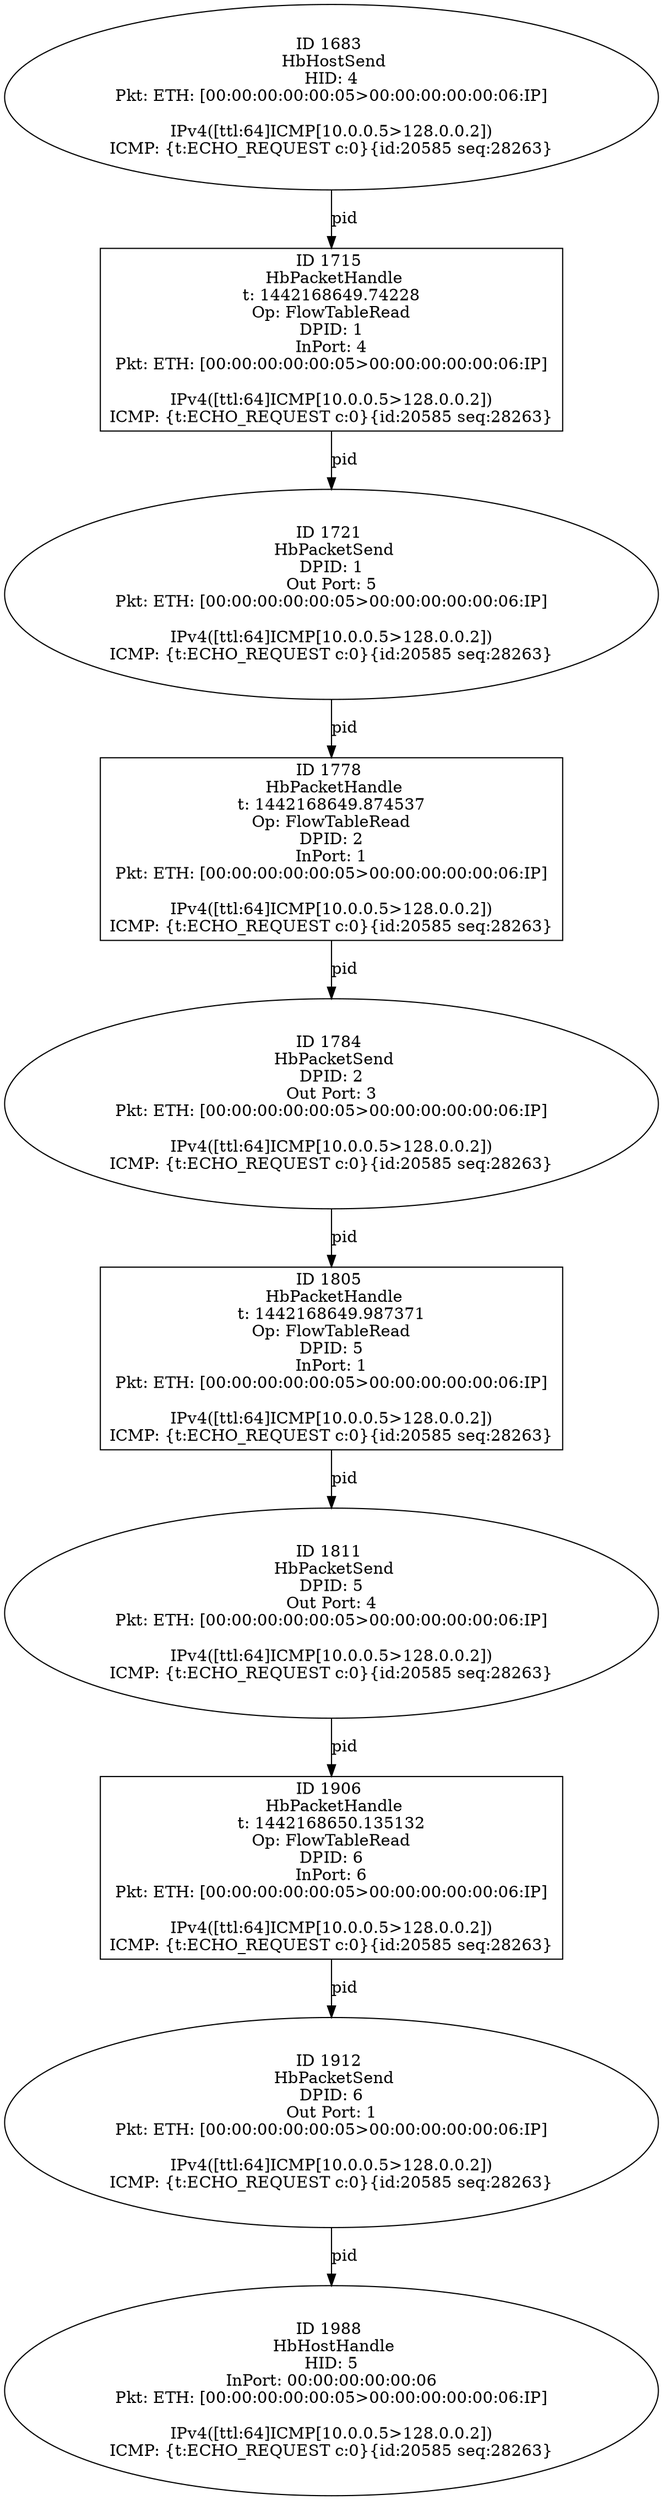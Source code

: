 strict digraph G {
1988 [shape=oval, event=<hb_events.HbHostHandle object at 0x10a9ac650>, label="ID 1988 
 HbHostHandle
HID: 5
InPort: 00:00:00:00:00:06
Pkt: ETH: [00:00:00:00:00:05>00:00:00:00:00:06:IP]

IPv4([ttl:64]ICMP[10.0.0.5>128.0.0.2])
ICMP: {t:ECHO_REQUEST c:0}{id:20585 seq:28263}"];
1805 [shape=box, event=<hb_events.HbPacketHandle object at 0x10a78bd90>, label="ID 1805 
 HbPacketHandle
t: 1442168649.987371
Op: FlowTableRead
DPID: 5
InPort: 1
Pkt: ETH: [00:00:00:00:00:05>00:00:00:00:00:06:IP]

IPv4([ttl:64]ICMP[10.0.0.5>128.0.0.2])
ICMP: {t:ECHO_REQUEST c:0}{id:20585 seq:28263}"];
1784 [shape=oval, event=<hb_events.HbPacketSend object at 0x10a7789d0>, label="ID 1784 
 HbPacketSend
DPID: 2
Out Port: 3
Pkt: ETH: [00:00:00:00:00:05>00:00:00:00:00:06:IP]

IPv4([ttl:64]ICMP[10.0.0.5>128.0.0.2])
ICMP: {t:ECHO_REQUEST c:0}{id:20585 seq:28263}"];
1778 [shape=box, event=<hb_events.HbPacketHandle object at 0x10a76b710>, label="ID 1778 
 HbPacketHandle
t: 1442168649.874537
Op: FlowTableRead
DPID: 2
InPort: 1
Pkt: ETH: [00:00:00:00:00:05>00:00:00:00:00:06:IP]

IPv4([ttl:64]ICMP[10.0.0.5>128.0.0.2])
ICMP: {t:ECHO_REQUEST c:0}{id:20585 seq:28263}"];
1683 [shape=oval, event=<hb_events.HbHostSend object at 0x10a728210>, label="ID 1683 
 HbHostSend
HID: 4
Pkt: ETH: [00:00:00:00:00:05>00:00:00:00:00:06:IP]

IPv4([ttl:64]ICMP[10.0.0.5>128.0.0.2])
ICMP: {t:ECHO_REQUEST c:0}{id:20585 seq:28263}"];
1715 [shape=box, event=<hb_events.HbPacketHandle object at 0x10a73e7d0>, label="ID 1715 
 HbPacketHandle
t: 1442168649.74228
Op: FlowTableRead
DPID: 1
InPort: 4
Pkt: ETH: [00:00:00:00:00:05>00:00:00:00:00:06:IP]

IPv4([ttl:64]ICMP[10.0.0.5>128.0.0.2])
ICMP: {t:ECHO_REQUEST c:0}{id:20585 seq:28263}"];
1721 [shape=oval, event=<hb_events.HbPacketSend object at 0x10a745310>, label="ID 1721 
 HbPacketSend
DPID: 1
Out Port: 5
Pkt: ETH: [00:00:00:00:00:05>00:00:00:00:00:06:IP]

IPv4([ttl:64]ICMP[10.0.0.5>128.0.0.2])
ICMP: {t:ECHO_REQUEST c:0}{id:20585 seq:28263}"];
1912 [shape=oval, event=<hb_events.HbPacketSend object at 0x10a965ad0>, label="ID 1912 
 HbPacketSend
DPID: 6
Out Port: 1
Pkt: ETH: [00:00:00:00:00:05>00:00:00:00:00:06:IP]

IPv4([ttl:64]ICMP[10.0.0.5>128.0.0.2])
ICMP: {t:ECHO_REQUEST c:0}{id:20585 seq:28263}"];
1811 [shape=oval, event=<hb_events.HbPacketSend object at 0x10a794250>, label="ID 1811 
 HbPacketSend
DPID: 5
Out Port: 4
Pkt: ETH: [00:00:00:00:00:05>00:00:00:00:00:06:IP]

IPv4([ttl:64]ICMP[10.0.0.5>128.0.0.2])
ICMP: {t:ECHO_REQUEST c:0}{id:20585 seq:28263}"];
1906 [shape=box, event=<hb_events.HbPacketHandle object at 0x10a96cfd0>, label="ID 1906 
 HbPacketHandle
t: 1442168650.135132
Op: FlowTableRead
DPID: 6
InPort: 6
Pkt: ETH: [00:00:00:00:00:05>00:00:00:00:00:06:IP]

IPv4([ttl:64]ICMP[10.0.0.5>128.0.0.2])
ICMP: {t:ECHO_REQUEST c:0}{id:20585 seq:28263}"];
1805 -> 1811  [rel=pid, label=pid];
1912 -> 1988  [rel=pid, label=pid];
1778 -> 1784  [rel=pid, label=pid];
1683 -> 1715  [rel=pid, label=pid];
1715 -> 1721  [rel=pid, label=pid];
1784 -> 1805  [rel=pid, label=pid];
1721 -> 1778  [rel=pid, label=pid];
1811 -> 1906  [rel=pid, label=pid];
1906 -> 1912  [rel=pid, label=pid];
}
